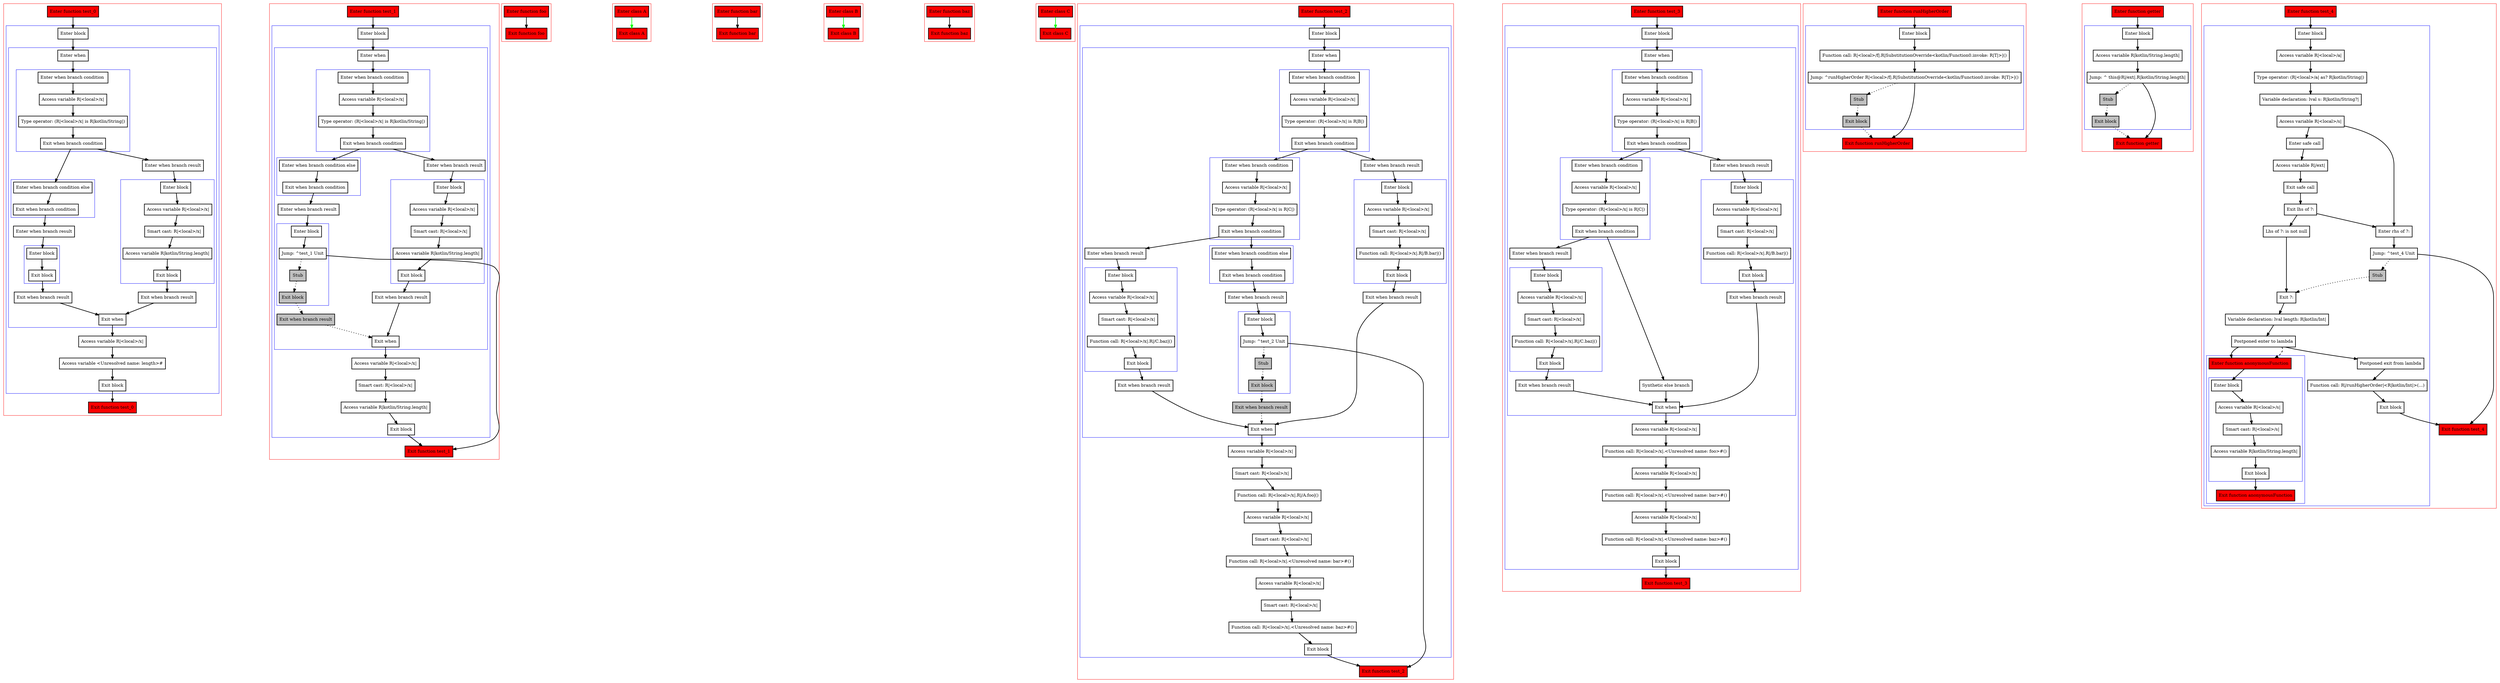 digraph returns_kt {
    graph [nodesep=3]
    node [shape=box penwidth=2]
    edge [penwidth=2]

    subgraph cluster_0 {
        color=red
        0 [label="Enter function test_0" style="filled" fillcolor=red];
        subgraph cluster_1 {
            color=blue
            1 [label="Enter block"];
            subgraph cluster_2 {
                color=blue
                2 [label="Enter when"];
                subgraph cluster_3 {
                    color=blue
                    3 [label="Enter when branch condition "];
                    4 [label="Access variable R|<local>/x|"];
                    5 [label="Type operator: (R|<local>/x| is R|kotlin/String|)"];
                    6 [label="Exit when branch condition"];
                }
                subgraph cluster_4 {
                    color=blue
                    7 [label="Enter when branch condition else"];
                    8 [label="Exit when branch condition"];
                }
                9 [label="Enter when branch result"];
                subgraph cluster_5 {
                    color=blue
                    10 [label="Enter block"];
                    11 [label="Exit block"];
                }
                12 [label="Exit when branch result"];
                13 [label="Enter when branch result"];
                subgraph cluster_6 {
                    color=blue
                    14 [label="Enter block"];
                    15 [label="Access variable R|<local>/x|"];
                    16 [label="Smart cast: R|<local>/x|"];
                    17 [label="Access variable R|kotlin/String.length|"];
                    18 [label="Exit block"];
                }
                19 [label="Exit when branch result"];
                20 [label="Exit when"];
            }
            21 [label="Access variable R|<local>/x|"];
            22 [label="Access variable <Unresolved name: length>#"];
            23 [label="Exit block"];
        }
        24 [label="Exit function test_0" style="filled" fillcolor=red];
    }
    0 -> {1};
    1 -> {2};
    2 -> {3};
    3 -> {4};
    4 -> {5};
    5 -> {6};
    6 -> {13 7};
    7 -> {8};
    8 -> {9};
    9 -> {10};
    10 -> {11};
    11 -> {12};
    12 -> {20};
    13 -> {14};
    14 -> {15};
    15 -> {16};
    16 -> {17};
    17 -> {18};
    18 -> {19};
    19 -> {20};
    20 -> {21};
    21 -> {22};
    22 -> {23};
    23 -> {24};

    subgraph cluster_7 {
        color=red
        25 [label="Enter function test_1" style="filled" fillcolor=red];
        subgraph cluster_8 {
            color=blue
            26 [label="Enter block"];
            subgraph cluster_9 {
                color=blue
                27 [label="Enter when"];
                subgraph cluster_10 {
                    color=blue
                    28 [label="Enter when branch condition "];
                    29 [label="Access variable R|<local>/x|"];
                    30 [label="Type operator: (R|<local>/x| is R|kotlin/String|)"];
                    31 [label="Exit when branch condition"];
                }
                subgraph cluster_11 {
                    color=blue
                    32 [label="Enter when branch condition else"];
                    33 [label="Exit when branch condition"];
                }
                34 [label="Enter when branch result"];
                subgraph cluster_12 {
                    color=blue
                    35 [label="Enter block"];
                    36 [label="Jump: ^test_1 Unit"];
                    37 [label="Stub" style="filled" fillcolor=gray];
                    38 [label="Exit block" style="filled" fillcolor=gray];
                }
                39 [label="Exit when branch result" style="filled" fillcolor=gray];
                40 [label="Enter when branch result"];
                subgraph cluster_13 {
                    color=blue
                    41 [label="Enter block"];
                    42 [label="Access variable R|<local>/x|"];
                    43 [label="Smart cast: R|<local>/x|"];
                    44 [label="Access variable R|kotlin/String.length|"];
                    45 [label="Exit block"];
                }
                46 [label="Exit when branch result"];
                47 [label="Exit when"];
            }
            48 [label="Access variable R|<local>/x|"];
            49 [label="Smart cast: R|<local>/x|"];
            50 [label="Access variable R|kotlin/String.length|"];
            51 [label="Exit block"];
        }
        52 [label="Exit function test_1" style="filled" fillcolor=red];
    }
    25 -> {26};
    26 -> {27};
    27 -> {28};
    28 -> {29};
    29 -> {30};
    30 -> {31};
    31 -> {40 32};
    32 -> {33};
    33 -> {34};
    34 -> {35};
    35 -> {36};
    36 -> {52};
    36 -> {37} [style=dotted];
    37 -> {38} [style=dotted];
    38 -> {39} [style=dotted];
    39 -> {47} [style=dotted];
    40 -> {41};
    41 -> {42};
    42 -> {43};
    43 -> {44};
    44 -> {45};
    45 -> {46};
    46 -> {47};
    47 -> {48};
    48 -> {49};
    49 -> {50};
    50 -> {51};
    51 -> {52};

    subgraph cluster_14 {
        color=red
        53 [label="Enter function foo" style="filled" fillcolor=red];
        54 [label="Exit function foo" style="filled" fillcolor=red];
    }
    53 -> {54};

    subgraph cluster_15 {
        color=red
        55 [label="Enter class A" style="filled" fillcolor=red];
        56 [label="Exit class A" style="filled" fillcolor=red];
    }
    55 -> {56} [color=green];

    subgraph cluster_16 {
        color=red
        57 [label="Enter function bar" style="filled" fillcolor=red];
        58 [label="Exit function bar" style="filled" fillcolor=red];
    }
    57 -> {58};

    subgraph cluster_17 {
        color=red
        59 [label="Enter class B" style="filled" fillcolor=red];
        60 [label="Exit class B" style="filled" fillcolor=red];
    }
    59 -> {60} [color=green];

    subgraph cluster_18 {
        color=red
        61 [label="Enter function baz" style="filled" fillcolor=red];
        62 [label="Exit function baz" style="filled" fillcolor=red];
    }
    61 -> {62};

    subgraph cluster_19 {
        color=red
        63 [label="Enter class C" style="filled" fillcolor=red];
        64 [label="Exit class C" style="filled" fillcolor=red];
    }
    63 -> {64} [color=green];

    subgraph cluster_20 {
        color=red
        65 [label="Enter function test_2" style="filled" fillcolor=red];
        subgraph cluster_21 {
            color=blue
            66 [label="Enter block"];
            subgraph cluster_22 {
                color=blue
                67 [label="Enter when"];
                subgraph cluster_23 {
                    color=blue
                    68 [label="Enter when branch condition "];
                    69 [label="Access variable R|<local>/x|"];
                    70 [label="Type operator: (R|<local>/x| is R|B|)"];
                    71 [label="Exit when branch condition"];
                }
                subgraph cluster_24 {
                    color=blue
                    72 [label="Enter when branch condition "];
                    73 [label="Access variable R|<local>/x|"];
                    74 [label="Type operator: (R|<local>/x| is R|C|)"];
                    75 [label="Exit when branch condition"];
                }
                subgraph cluster_25 {
                    color=blue
                    76 [label="Enter when branch condition else"];
                    77 [label="Exit when branch condition"];
                }
                78 [label="Enter when branch result"];
                subgraph cluster_26 {
                    color=blue
                    79 [label="Enter block"];
                    80 [label="Jump: ^test_2 Unit"];
                    81 [label="Stub" style="filled" fillcolor=gray];
                    82 [label="Exit block" style="filled" fillcolor=gray];
                }
                83 [label="Exit when branch result" style="filled" fillcolor=gray];
                84 [label="Enter when branch result"];
                subgraph cluster_27 {
                    color=blue
                    85 [label="Enter block"];
                    86 [label="Access variable R|<local>/x|"];
                    87 [label="Smart cast: R|<local>/x|"];
                    88 [label="Function call: R|<local>/x|.R|/C.baz|()"];
                    89 [label="Exit block"];
                }
                90 [label="Exit when branch result"];
                91 [label="Enter when branch result"];
                subgraph cluster_28 {
                    color=blue
                    92 [label="Enter block"];
                    93 [label="Access variable R|<local>/x|"];
                    94 [label="Smart cast: R|<local>/x|"];
                    95 [label="Function call: R|<local>/x|.R|/B.bar|()"];
                    96 [label="Exit block"];
                }
                97 [label="Exit when branch result"];
                98 [label="Exit when"];
            }
            99 [label="Access variable R|<local>/x|"];
            100 [label="Smart cast: R|<local>/x|"];
            101 [label="Function call: R|<local>/x|.R|/A.foo|()"];
            102 [label="Access variable R|<local>/x|"];
            103 [label="Smart cast: R|<local>/x|"];
            104 [label="Function call: R|<local>/x|.<Unresolved name: bar>#()"];
            105 [label="Access variable R|<local>/x|"];
            106 [label="Smart cast: R|<local>/x|"];
            107 [label="Function call: R|<local>/x|.<Unresolved name: baz>#()"];
            108 [label="Exit block"];
        }
        109 [label="Exit function test_2" style="filled" fillcolor=red];
    }
    65 -> {66};
    66 -> {67};
    67 -> {68};
    68 -> {69};
    69 -> {70};
    70 -> {71};
    71 -> {91 72};
    72 -> {73};
    73 -> {74};
    74 -> {75};
    75 -> {84 76};
    76 -> {77};
    77 -> {78};
    78 -> {79};
    79 -> {80};
    80 -> {109};
    80 -> {81} [style=dotted];
    81 -> {82} [style=dotted];
    82 -> {83} [style=dotted];
    83 -> {98} [style=dotted];
    84 -> {85};
    85 -> {86};
    86 -> {87};
    87 -> {88};
    88 -> {89};
    89 -> {90};
    90 -> {98};
    91 -> {92};
    92 -> {93};
    93 -> {94};
    94 -> {95};
    95 -> {96};
    96 -> {97};
    97 -> {98};
    98 -> {99};
    99 -> {100};
    100 -> {101};
    101 -> {102};
    102 -> {103};
    103 -> {104};
    104 -> {105};
    105 -> {106};
    106 -> {107};
    107 -> {108};
    108 -> {109};

    subgraph cluster_29 {
        color=red
        110 [label="Enter function test_3" style="filled" fillcolor=red];
        subgraph cluster_30 {
            color=blue
            111 [label="Enter block"];
            subgraph cluster_31 {
                color=blue
                112 [label="Enter when"];
                subgraph cluster_32 {
                    color=blue
                    113 [label="Enter when branch condition "];
                    114 [label="Access variable R|<local>/x|"];
                    115 [label="Type operator: (R|<local>/x| is R|B|)"];
                    116 [label="Exit when branch condition"];
                }
                subgraph cluster_33 {
                    color=blue
                    117 [label="Enter when branch condition "];
                    118 [label="Access variable R|<local>/x|"];
                    119 [label="Type operator: (R|<local>/x| is R|C|)"];
                    120 [label="Exit when branch condition"];
                }
                121 [label="Synthetic else branch"];
                122 [label="Enter when branch result"];
                subgraph cluster_34 {
                    color=blue
                    123 [label="Enter block"];
                    124 [label="Access variable R|<local>/x|"];
                    125 [label="Smart cast: R|<local>/x|"];
                    126 [label="Function call: R|<local>/x|.R|/C.baz|()"];
                    127 [label="Exit block"];
                }
                128 [label="Exit when branch result"];
                129 [label="Enter when branch result"];
                subgraph cluster_35 {
                    color=blue
                    130 [label="Enter block"];
                    131 [label="Access variable R|<local>/x|"];
                    132 [label="Smart cast: R|<local>/x|"];
                    133 [label="Function call: R|<local>/x|.R|/B.bar|()"];
                    134 [label="Exit block"];
                }
                135 [label="Exit when branch result"];
                136 [label="Exit when"];
            }
            137 [label="Access variable R|<local>/x|"];
            138 [label="Function call: R|<local>/x|.<Unresolved name: foo>#()"];
            139 [label="Access variable R|<local>/x|"];
            140 [label="Function call: R|<local>/x|.<Unresolved name: bar>#()"];
            141 [label="Access variable R|<local>/x|"];
            142 [label="Function call: R|<local>/x|.<Unresolved name: baz>#()"];
            143 [label="Exit block"];
        }
        144 [label="Exit function test_3" style="filled" fillcolor=red];
    }
    110 -> {111};
    111 -> {112};
    112 -> {113};
    113 -> {114};
    114 -> {115};
    115 -> {116};
    116 -> {129 117};
    117 -> {118};
    118 -> {119};
    119 -> {120};
    120 -> {122 121};
    121 -> {136};
    122 -> {123};
    123 -> {124};
    124 -> {125};
    125 -> {126};
    126 -> {127};
    127 -> {128};
    128 -> {136};
    129 -> {130};
    130 -> {131};
    131 -> {132};
    132 -> {133};
    133 -> {134};
    134 -> {135};
    135 -> {136};
    136 -> {137};
    137 -> {138};
    138 -> {139};
    139 -> {140};
    140 -> {141};
    141 -> {142};
    142 -> {143};
    143 -> {144};

    subgraph cluster_36 {
        color=red
        145 [label="Enter function runHigherOrder" style="filled" fillcolor=red];
        subgraph cluster_37 {
            color=blue
            146 [label="Enter block"];
            147 [label="Function call: R|<local>/f|.R|SubstitutionOverride<kotlin/Function0.invoke: R|T|>|()"];
            148 [label="Jump: ^runHigherOrder R|<local>/f|.R|SubstitutionOverride<kotlin/Function0.invoke: R|T|>|()"];
            149 [label="Stub" style="filled" fillcolor=gray];
            150 [label="Exit block" style="filled" fillcolor=gray];
        }
        151 [label="Exit function runHigherOrder" style="filled" fillcolor=red];
    }
    145 -> {146};
    146 -> {147};
    147 -> {148};
    148 -> {151};
    148 -> {149} [style=dotted];
    149 -> {150} [style=dotted];
    150 -> {151} [style=dotted];

    subgraph cluster_38 {
        color=red
        152 [label="Enter function getter" style="filled" fillcolor=red];
        subgraph cluster_39 {
            color=blue
            153 [label="Enter block"];
            154 [label="Access variable R|kotlin/String.length|"];
            155 [label="Jump: ^ this@R|/ext|.R|kotlin/String.length|"];
            156 [label="Stub" style="filled" fillcolor=gray];
            157 [label="Exit block" style="filled" fillcolor=gray];
        }
        158 [label="Exit function getter" style="filled" fillcolor=red];
    }
    152 -> {153};
    153 -> {154};
    154 -> {155};
    155 -> {158};
    155 -> {156} [style=dotted];
    156 -> {157} [style=dotted];
    157 -> {158} [style=dotted];

    subgraph cluster_40 {
        color=red
        159 [label="Enter function test_4" style="filled" fillcolor=red];
        subgraph cluster_41 {
            color=blue
            160 [label="Enter block"];
            161 [label="Access variable R|<local>/a|"];
            162 [label="Type operator: (R|<local>/a| as? R|kotlin/String|)"];
            163 [label="Variable declaration: lval s: R|kotlin/String?|"];
            164 [label="Access variable R|<local>/s|"];
            165 [label="Enter safe call"];
            166 [label="Access variable R|/ext|"];
            167 [label="Exit safe call"];
            168 [label="Exit lhs of ?:"];
            169 [label="Enter rhs of ?:"];
            170 [label="Jump: ^test_4 Unit"];
            171 [label="Stub" style="filled" fillcolor=gray];
            172 [label="Lhs of ?: is not null"];
            173 [label="Exit ?:"];
            174 [label="Variable declaration: lval length: R|kotlin/Int|"];
            175 [label="Postponed enter to lambda"];
            subgraph cluster_42 {
                color=blue
                180 [label="Enter function anonymousFunction" style="filled" fillcolor=red];
                subgraph cluster_43 {
                    color=blue
                    181 [label="Enter block"];
                    182 [label="Access variable R|<local>/s|"];
                    183 [label="Smart cast: R|<local>/s|"];
                    184 [label="Access variable R|kotlin/String.length|"];
                    185 [label="Exit block"];
                }
                186 [label="Exit function anonymousFunction" style="filled" fillcolor=red];
            }
            176 [label="Postponed exit from lambda"];
            177 [label="Function call: R|/runHigherOrder|<R|kotlin/Int|>(...)"];
            178 [label="Exit block"];
        }
        179 [label="Exit function test_4" style="filled" fillcolor=red];
    }
    159 -> {160};
    160 -> {161};
    161 -> {162};
    162 -> {163};
    163 -> {164};
    164 -> {165 169};
    165 -> {166};
    166 -> {167};
    167 -> {168};
    168 -> {172 169};
    169 -> {170};
    170 -> {179};
    170 -> {171} [style=dotted];
    171 -> {173} [style=dotted];
    172 -> {173};
    173 -> {174};
    174 -> {175};
    175 -> {176 180};
    175 -> {180} [style=dashed];
    176 -> {177};
    177 -> {178};
    178 -> {179};
    180 -> {181};
    181 -> {182};
    182 -> {183};
    183 -> {184};
    184 -> {185};
    185 -> {186};

}
